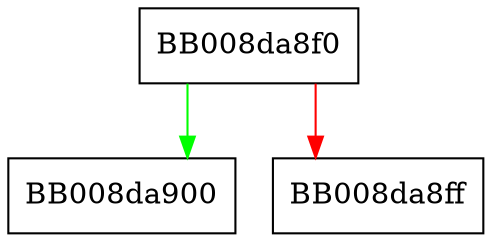 digraph mprotect {
  node [shape="box"];
  graph [splines=ortho];
  BB008da8f0 -> BB008da900 [color="green"];
  BB008da8f0 -> BB008da8ff [color="red"];
}